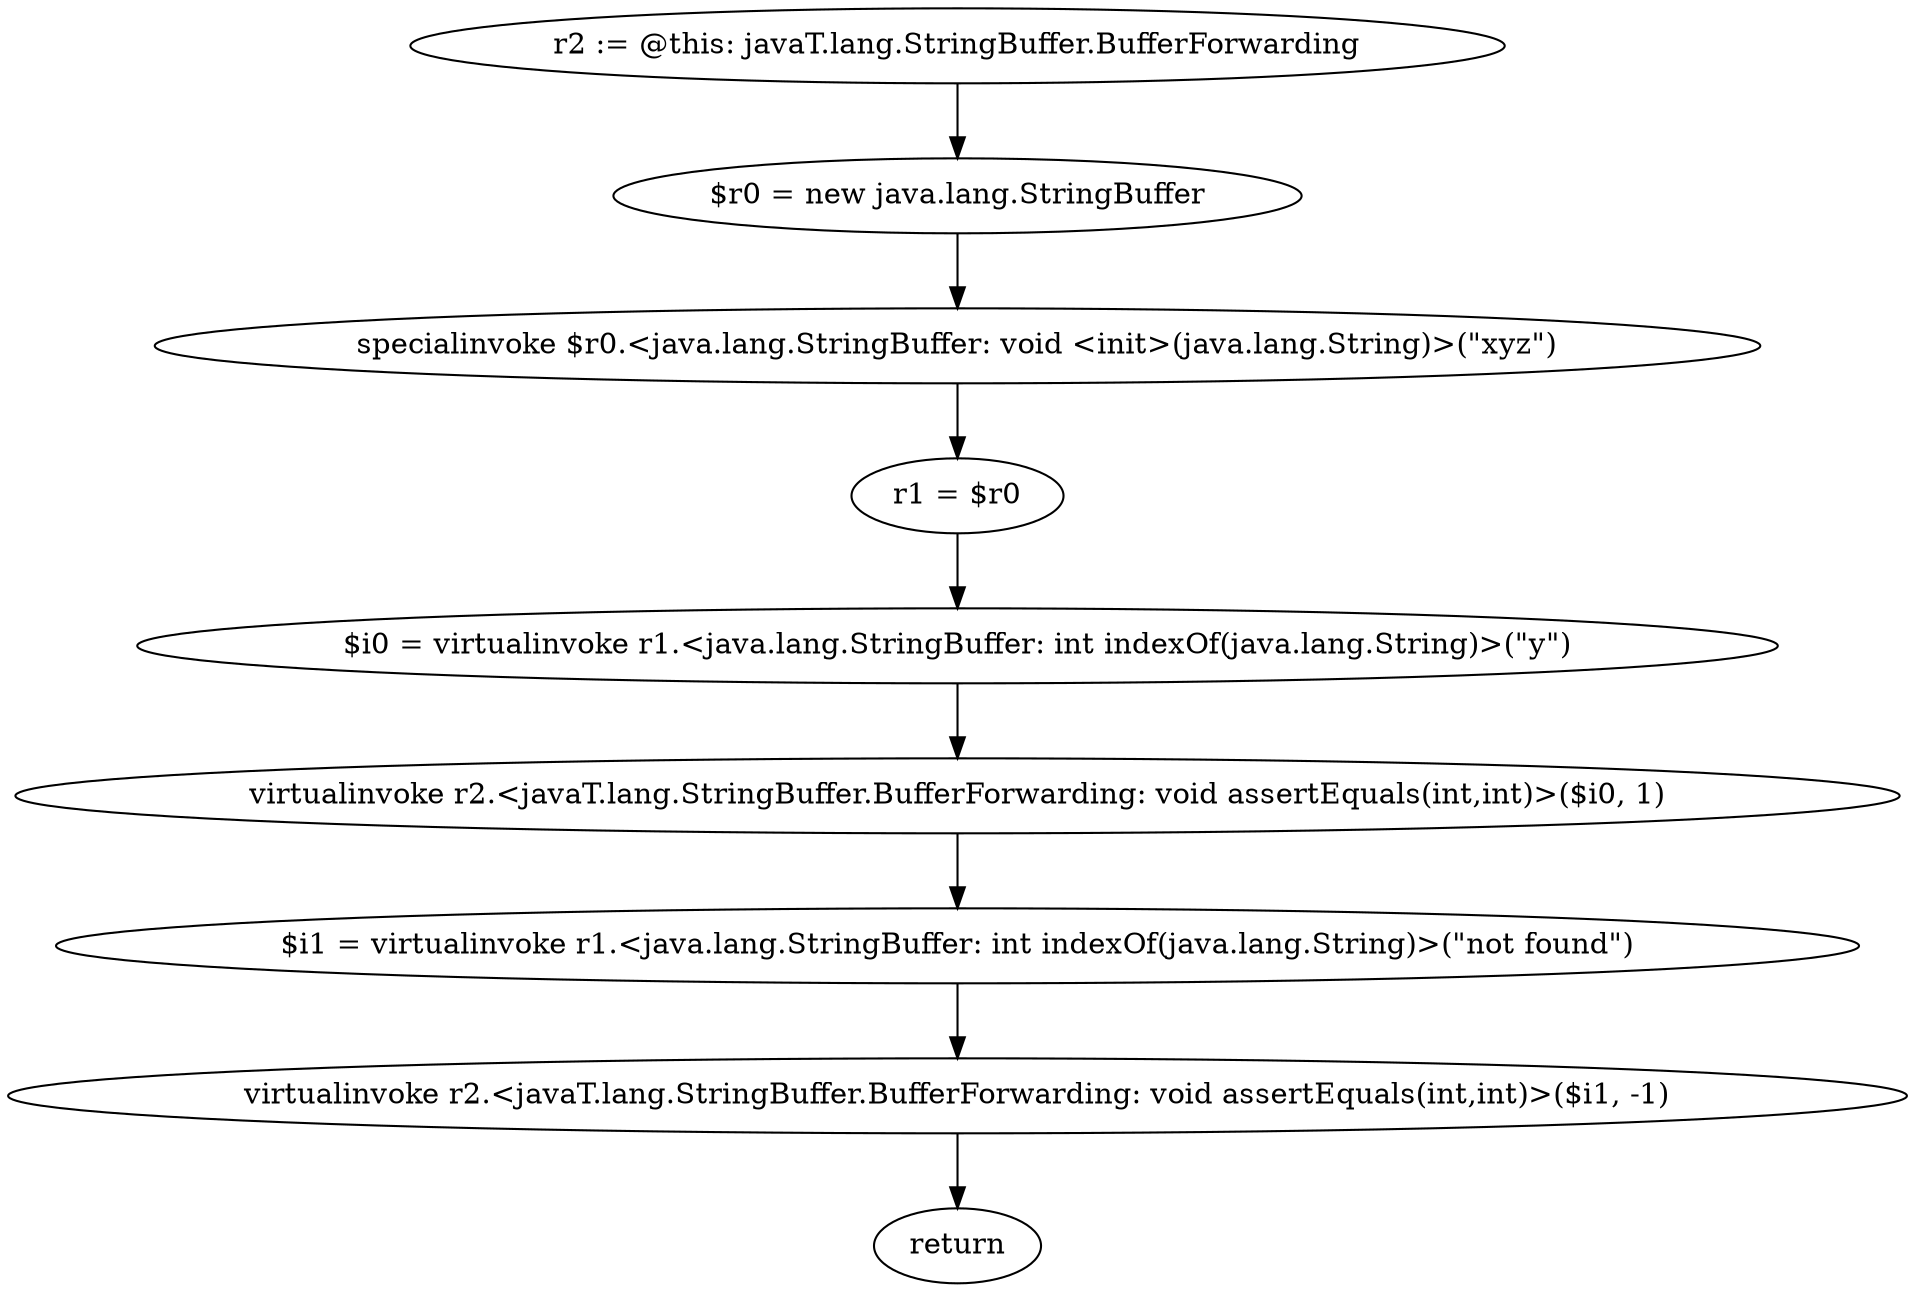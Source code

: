 digraph "unitGraph" {
    "r2 := @this: javaT.lang.StringBuffer.BufferForwarding"
    "$r0 = new java.lang.StringBuffer"
    "specialinvoke $r0.<java.lang.StringBuffer: void <init>(java.lang.String)>(\"xyz\")"
    "r1 = $r0"
    "$i0 = virtualinvoke r1.<java.lang.StringBuffer: int indexOf(java.lang.String)>(\"y\")"
    "virtualinvoke r2.<javaT.lang.StringBuffer.BufferForwarding: void assertEquals(int,int)>($i0, 1)"
    "$i1 = virtualinvoke r1.<java.lang.StringBuffer: int indexOf(java.lang.String)>(\"not found\")"
    "virtualinvoke r2.<javaT.lang.StringBuffer.BufferForwarding: void assertEquals(int,int)>($i1, -1)"
    "return"
    "r2 := @this: javaT.lang.StringBuffer.BufferForwarding"->"$r0 = new java.lang.StringBuffer";
    "$r0 = new java.lang.StringBuffer"->"specialinvoke $r0.<java.lang.StringBuffer: void <init>(java.lang.String)>(\"xyz\")";
    "specialinvoke $r0.<java.lang.StringBuffer: void <init>(java.lang.String)>(\"xyz\")"->"r1 = $r0";
    "r1 = $r0"->"$i0 = virtualinvoke r1.<java.lang.StringBuffer: int indexOf(java.lang.String)>(\"y\")";
    "$i0 = virtualinvoke r1.<java.lang.StringBuffer: int indexOf(java.lang.String)>(\"y\")"->"virtualinvoke r2.<javaT.lang.StringBuffer.BufferForwarding: void assertEquals(int,int)>($i0, 1)";
    "virtualinvoke r2.<javaT.lang.StringBuffer.BufferForwarding: void assertEquals(int,int)>($i0, 1)"->"$i1 = virtualinvoke r1.<java.lang.StringBuffer: int indexOf(java.lang.String)>(\"not found\")";
    "$i1 = virtualinvoke r1.<java.lang.StringBuffer: int indexOf(java.lang.String)>(\"not found\")"->"virtualinvoke r2.<javaT.lang.StringBuffer.BufferForwarding: void assertEquals(int,int)>($i1, -1)";
    "virtualinvoke r2.<javaT.lang.StringBuffer.BufferForwarding: void assertEquals(int,int)>($i1, -1)"->"return";
}
